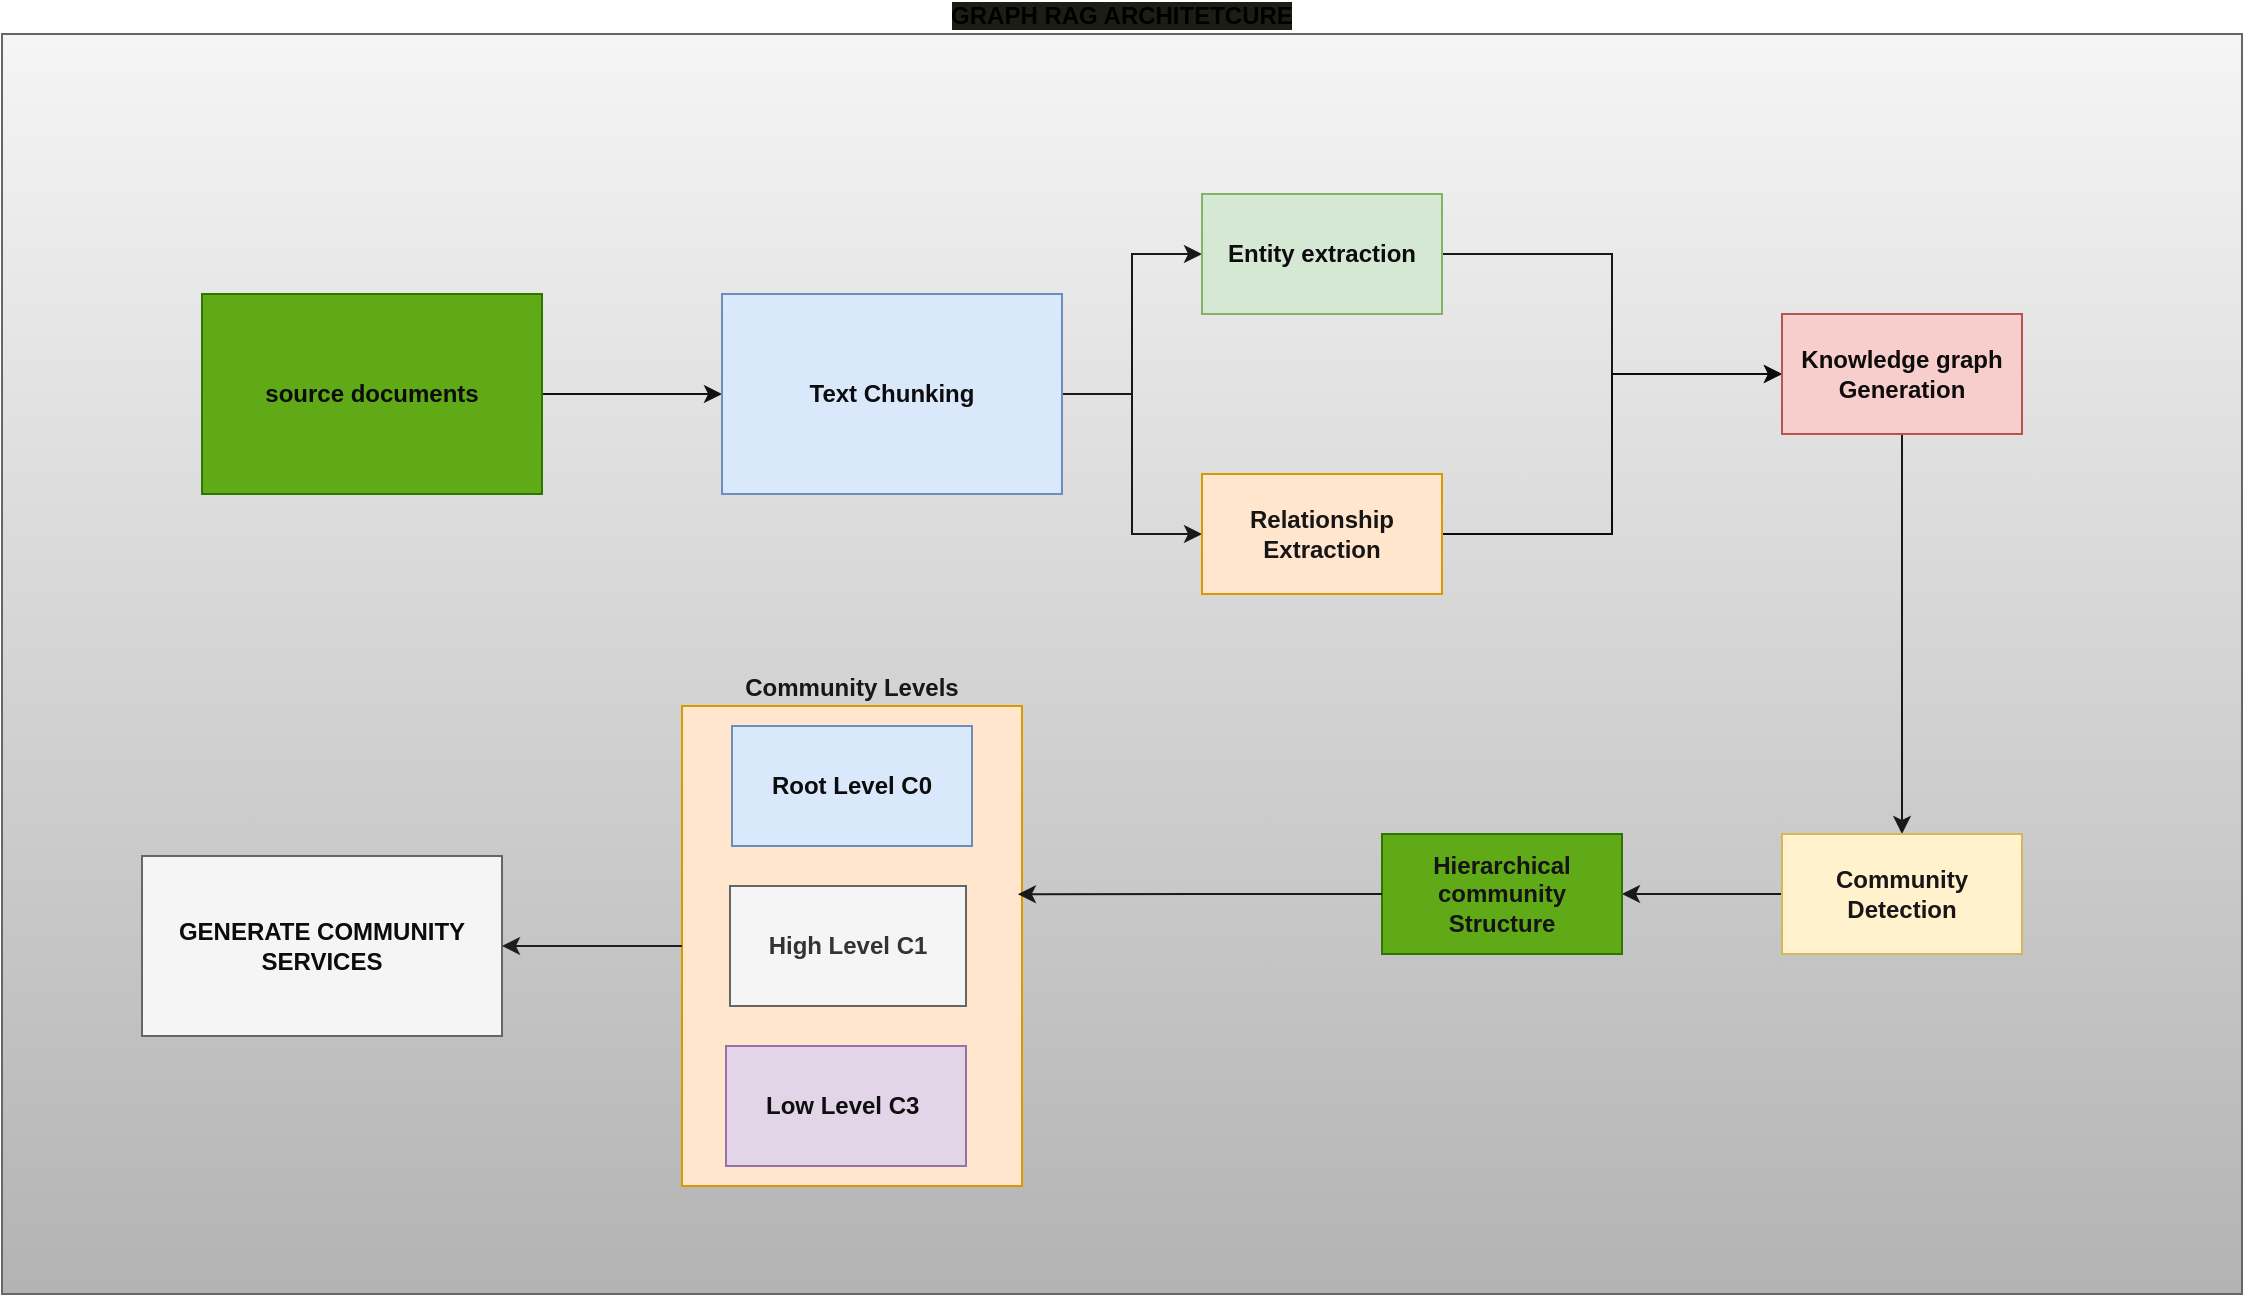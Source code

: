 <mxfile version="24.6.4" type="device">
  <diagram name="Page-1" id="LI5KIB7wsVQeK9o3ETwD">
    <mxGraphModel dx="2261" dy="808" grid="1" gridSize="10" guides="1" tooltips="1" connect="1" arrows="1" fold="1" page="1" pageScale="1" pageWidth="827" pageHeight="1169" math="0" shadow="0">
      <root>
        <mxCell id="0" />
        <mxCell id="1" parent="0" />
        <mxCell id="vak9B4jnJLYDwxCVSjhA-22" value="&lt;b&gt;GRAPH RAG ARCHITETCURE&lt;/b&gt;" style="rounded=0;whiteSpace=wrap;html=1;labelPosition=center;verticalLabelPosition=top;align=center;verticalAlign=bottom;labelBackgroundColor=#1e1d15;fillColor=#f5f5f5;gradientColor=#b3b3b3;strokeColor=#666666;" vertex="1" parent="1">
          <mxGeometry x="-120" y="60" width="1120" height="630" as="geometry" />
        </mxCell>
        <mxCell id="vak9B4jnJLYDwxCVSjhA-4" style="edgeStyle=orthogonalEdgeStyle;rounded=0;orthogonalLoop=1;jettySize=auto;html=1;exitX=1;exitY=0.5;exitDx=0;exitDy=0;entryX=0;entryY=0.5;entryDx=0;entryDy=0;strokeColor=#121111;" edge="1" parent="1" source="vak9B4jnJLYDwxCVSjhA-1" target="vak9B4jnJLYDwxCVSjhA-3">
          <mxGeometry relative="1" as="geometry" />
        </mxCell>
        <mxCell id="vak9B4jnJLYDwxCVSjhA-1" value="&lt;b&gt;&lt;font color=&quot;#0d0c0c&quot;&gt;source documents&lt;/font&gt;&lt;/b&gt;" style="rounded=0;whiteSpace=wrap;html=1;fillColor=#60a917;fontColor=#ffffff;strokeColor=#2D7600;" vertex="1" parent="1">
          <mxGeometry x="-20" y="190" width="170" height="100" as="geometry" />
        </mxCell>
        <mxCell id="vak9B4jnJLYDwxCVSjhA-7" style="edgeStyle=orthogonalEdgeStyle;rounded=0;orthogonalLoop=1;jettySize=auto;html=1;exitX=1;exitY=0.5;exitDx=0;exitDy=0;entryX=0;entryY=0.5;entryDx=0;entryDy=0;strokeColor=#1a1919;" edge="1" parent="1" source="vak9B4jnJLYDwxCVSjhA-3" target="vak9B4jnJLYDwxCVSjhA-6">
          <mxGeometry relative="1" as="geometry" />
        </mxCell>
        <mxCell id="vak9B4jnJLYDwxCVSjhA-8" style="edgeStyle=orthogonalEdgeStyle;rounded=0;orthogonalLoop=1;jettySize=auto;html=1;exitX=1;exitY=0.5;exitDx=0;exitDy=0;entryX=0;entryY=0.5;entryDx=0;entryDy=0;strokeColor=#1a1919;" edge="1" parent="1" source="vak9B4jnJLYDwxCVSjhA-3" target="vak9B4jnJLYDwxCVSjhA-5">
          <mxGeometry relative="1" as="geometry" />
        </mxCell>
        <mxCell id="vak9B4jnJLYDwxCVSjhA-3" value="&lt;b&gt;&lt;font color=&quot;#0d0c0c&quot;&gt;Text Chunking&lt;/font&gt;&lt;/b&gt;" style="rounded=0;whiteSpace=wrap;html=1;fillColor=#dae8fc;strokeColor=#6c8ebf;" vertex="1" parent="1">
          <mxGeometry x="240" y="190" width="170" height="100" as="geometry" />
        </mxCell>
        <mxCell id="vak9B4jnJLYDwxCVSjhA-10" style="edgeStyle=orthogonalEdgeStyle;rounded=0;orthogonalLoop=1;jettySize=auto;html=1;exitX=1;exitY=0.5;exitDx=0;exitDy=0;entryX=0;entryY=0.5;entryDx=0;entryDy=0;strokeColor=#1a1919;" edge="1" parent="1" source="vak9B4jnJLYDwxCVSjhA-5" target="vak9B4jnJLYDwxCVSjhA-9">
          <mxGeometry relative="1" as="geometry">
            <Array as="points">
              <mxPoint x="685" y="170" />
              <mxPoint x="685" y="230" />
            </Array>
          </mxGeometry>
        </mxCell>
        <mxCell id="vak9B4jnJLYDwxCVSjhA-5" value="&lt;b&gt;Entity extraction&lt;/b&gt;" style="rounded=0;whiteSpace=wrap;html=1;fillColor=#d5e8d4;strokeColor=#82b366;fontColor=#0d0c0c;" vertex="1" parent="1">
          <mxGeometry x="480" y="140" width="120" height="60" as="geometry" />
        </mxCell>
        <mxCell id="vak9B4jnJLYDwxCVSjhA-11" style="edgeStyle=orthogonalEdgeStyle;rounded=0;orthogonalLoop=1;jettySize=auto;html=1;exitX=1;exitY=0.5;exitDx=0;exitDy=0;entryX=0;entryY=0.5;entryDx=0;entryDy=0;strokeColor=#0d0c0c;" edge="1" parent="1" source="vak9B4jnJLYDwxCVSjhA-6" target="vak9B4jnJLYDwxCVSjhA-9">
          <mxGeometry relative="1" as="geometry" />
        </mxCell>
        <mxCell id="vak9B4jnJLYDwxCVSjhA-6" value="&lt;b&gt;&lt;font color=&quot;#171616&quot;&gt;Relationship Extraction&lt;/font&gt;&lt;/b&gt;" style="rounded=0;whiteSpace=wrap;html=1;fillColor=#ffe6cc;strokeColor=#d79b00;" vertex="1" parent="1">
          <mxGeometry x="480" y="280" width="120" height="60" as="geometry" />
        </mxCell>
        <mxCell id="vak9B4jnJLYDwxCVSjhA-13" style="edgeStyle=orthogonalEdgeStyle;rounded=0;orthogonalLoop=1;jettySize=auto;html=1;exitX=0.5;exitY=1;exitDx=0;exitDy=0;entryX=0.5;entryY=0;entryDx=0;entryDy=0;strokeColor=#1a1919;" edge="1" parent="1" source="vak9B4jnJLYDwxCVSjhA-9" target="vak9B4jnJLYDwxCVSjhA-12">
          <mxGeometry relative="1" as="geometry" />
        </mxCell>
        <mxCell id="vak9B4jnJLYDwxCVSjhA-9" value="&lt;b&gt;&lt;font color=&quot;#0d0c0c&quot;&gt;Knowledge graph Generation&lt;/font&gt;&lt;/b&gt;" style="rounded=0;whiteSpace=wrap;html=1;fillColor=#f8cecc;strokeColor=#b85450;" vertex="1" parent="1">
          <mxGeometry x="770" y="200" width="120" height="60" as="geometry" />
        </mxCell>
        <mxCell id="vak9B4jnJLYDwxCVSjhA-15" style="edgeStyle=orthogonalEdgeStyle;rounded=0;orthogonalLoop=1;jettySize=auto;html=1;exitX=0;exitY=0.5;exitDx=0;exitDy=0;entryX=1;entryY=0.5;entryDx=0;entryDy=0;strokeColor=#1a1919;" edge="1" parent="1" source="vak9B4jnJLYDwxCVSjhA-12" target="vak9B4jnJLYDwxCVSjhA-14">
          <mxGeometry relative="1" as="geometry" />
        </mxCell>
        <mxCell id="vak9B4jnJLYDwxCVSjhA-12" value="&lt;b&gt;&lt;font color=&quot;#181616&quot;&gt;Community Detection&lt;/font&gt;&lt;/b&gt;" style="rounded=0;whiteSpace=wrap;html=1;fillColor=#fff2cc;strokeColor=#d6b656;" vertex="1" parent="1">
          <mxGeometry x="770" y="460" width="120" height="60" as="geometry" />
        </mxCell>
        <mxCell id="vak9B4jnJLYDwxCVSjhA-14" value="&lt;b&gt;&lt;font color=&quot;#151414&quot;&gt;Hierarchical community Structure&lt;/font&gt;&lt;/b&gt;" style="rounded=0;whiteSpace=wrap;html=1;fillColor=#60a917;fontColor=#ffffff;strokeColor=#2D7600;" vertex="1" parent="1">
          <mxGeometry x="570" y="460" width="120" height="60" as="geometry" />
        </mxCell>
        <mxCell id="vak9B4jnJLYDwxCVSjhA-20" value="" style="group;fontColor=#181616;" vertex="1" connectable="0" parent="1">
          <mxGeometry x="220" y="396" width="170" height="240" as="geometry" />
        </mxCell>
        <mxCell id="vak9B4jnJLYDwxCVSjhA-16" value="&lt;b&gt;&lt;font color=&quot;#181616&quot;&gt;Community Levels&lt;/font&gt;&lt;/b&gt;" style="rounded=0;whiteSpace=wrap;html=1;labelPosition=center;verticalLabelPosition=top;align=center;verticalAlign=bottom;fillColor=#ffe6cc;strokeColor=#d79b00;" vertex="1" parent="vak9B4jnJLYDwxCVSjhA-20">
          <mxGeometry width="170" height="240" as="geometry" />
        </mxCell>
        <mxCell id="vak9B4jnJLYDwxCVSjhA-17" value="&lt;b&gt;&lt;font color=&quot;#0d0c0c&quot;&gt;Root Level C0&lt;/font&gt;&lt;/b&gt;" style="rounded=0;whiteSpace=wrap;html=1;fillColor=#dae8fc;strokeColor=#6c8ebf;" vertex="1" parent="vak9B4jnJLYDwxCVSjhA-20">
          <mxGeometry x="25" y="10" width="120" height="60" as="geometry" />
        </mxCell>
        <mxCell id="vak9B4jnJLYDwxCVSjhA-18" value="&lt;b&gt;High Level C1&lt;/b&gt;" style="rounded=0;whiteSpace=wrap;html=1;fillColor=#f5f5f5;fontColor=#333333;strokeColor=#666666;" vertex="1" parent="vak9B4jnJLYDwxCVSjhA-20">
          <mxGeometry x="24" y="90" width="118" height="60" as="geometry" />
        </mxCell>
        <mxCell id="vak9B4jnJLYDwxCVSjhA-19" value="&lt;b&gt;&lt;font color=&quot;#100f0f&quot;&gt;Low Level C3&amp;nbsp;&lt;/font&gt;&lt;/b&gt;" style="rounded=0;whiteSpace=wrap;html=1;fillColor=#e1d5e7;strokeColor=#9673a6;" vertex="1" parent="vak9B4jnJLYDwxCVSjhA-20">
          <mxGeometry x="22" y="170" width="120" height="60" as="geometry" />
        </mxCell>
        <mxCell id="vak9B4jnJLYDwxCVSjhA-21" style="edgeStyle=orthogonalEdgeStyle;rounded=0;orthogonalLoop=1;jettySize=auto;html=1;exitX=0;exitY=0.5;exitDx=0;exitDy=0;entryX=0.988;entryY=0.392;entryDx=0;entryDy=0;entryPerimeter=0;strokeColor=#1a1919;" edge="1" parent="1" source="vak9B4jnJLYDwxCVSjhA-14" target="vak9B4jnJLYDwxCVSjhA-16">
          <mxGeometry relative="1" as="geometry" />
        </mxCell>
        <mxCell id="vak9B4jnJLYDwxCVSjhA-23" value="&lt;b&gt;&lt;font color=&quot;#0d0c0c&quot;&gt;GENERATE COMMUNITY SERVICES&lt;/font&gt;&lt;/b&gt;" style="rounded=0;whiteSpace=wrap;html=1;fillColor=#f5f5f5;fontColor=#333333;strokeColor=#666666;" vertex="1" parent="1">
          <mxGeometry x="-50" y="471" width="180" height="90" as="geometry" />
        </mxCell>
        <mxCell id="vak9B4jnJLYDwxCVSjhA-25" style="edgeStyle=orthogonalEdgeStyle;rounded=0;orthogonalLoop=1;jettySize=auto;html=1;exitX=0;exitY=0.5;exitDx=0;exitDy=0;entryX=1;entryY=0.5;entryDx=0;entryDy=0;strokeColor=#1f1e1e;" edge="1" parent="1" source="vak9B4jnJLYDwxCVSjhA-16" target="vak9B4jnJLYDwxCVSjhA-23">
          <mxGeometry relative="1" as="geometry" />
        </mxCell>
      </root>
    </mxGraphModel>
  </diagram>
</mxfile>
